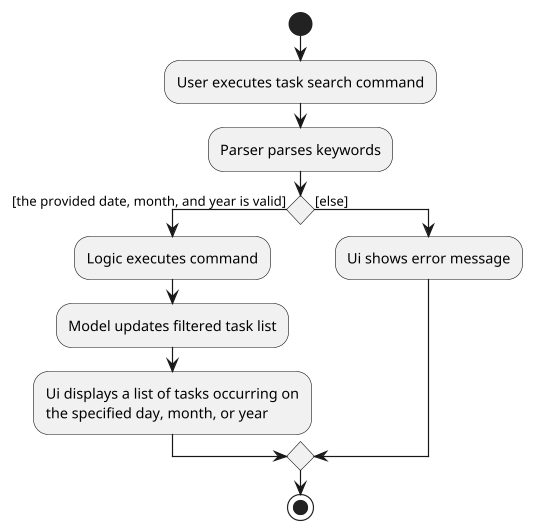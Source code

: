 @startuml
scale 1.2
start
:User executes task search command;
:Parser parses keywords;
if () then ([the provided date, month, and year is valid])
    :Logic executes command;
    :Model updates filtered task list;
    :Ui displays a list of tasks occurring on
    the specified day, month, or year;
else ([else])
    :Ui shows error message;
endif
stop
@enduml

